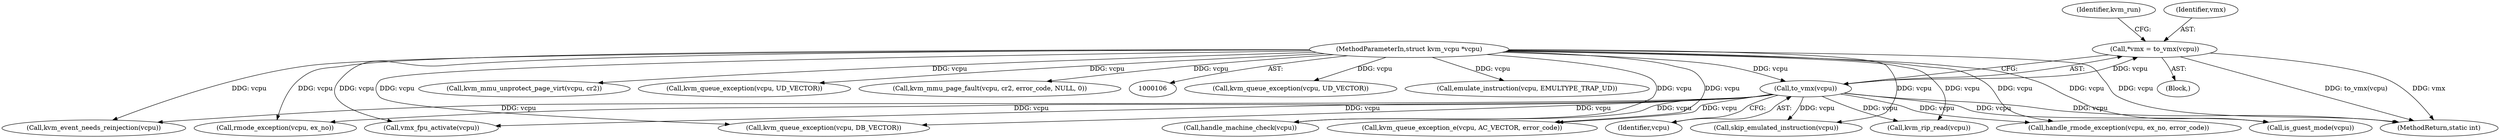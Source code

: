 digraph "0_linux_ef85b67385436ddc1998f45f1d6a210f935b3388@pointer" {
"1000110" [label="(Call,*vmx = to_vmx(vcpu))"];
"1000112" [label="(Call,to_vmx(vcpu))"];
"1000107" [label="(MethodParameterIn,struct kvm_vcpu *vcpu)"];
"1000283" [label="(Call,kvm_event_needs_reinjection(vcpu))"];
"1000153" [label="(Call,vmx_fpu_activate(vcpu))"];
"1000110" [label="(Call,*vmx = to_vmx(vcpu))"];
"1000179" [label="(Call,kvm_queue_exception(vcpu, UD_VECTOR))"];
"1000107" [label="(MethodParameterIn,struct kvm_vcpu *vcpu)"];
"1000172" [label="(Call,emulate_instruction(vcpu, EMULTYPE_TRAP_UD))"];
"1000363" [label="(Call,kvm_queue_exception(vcpu, DB_VECTOR))"];
"1000319" [label="(Call,kvm_queue_exception_e(vcpu, AC_VECTOR, error_code))"];
"1000113" [label="(Identifier,vcpu)"];
"1000112" [label="(Call,to_vmx(vcpu))"];
"1000162" [label="(Call,is_guest_mode(vcpu))"];
"1000116" [label="(Identifier,kvm_run)"];
"1000407" [label="(Call,kvm_rip_read(vcpu))"];
"1000111" [label="(Identifier,vmx)"];
"1000454" [label="(MethodReturn,static int)"];
"1000307" [label="(Call,rmode_exception(vcpu, ex_no))"];
"1000311" [label="(Call,handle_rmode_exception(vcpu, ex_no, error_code))"];
"1000142" [label="(Call,handle_machine_check(vcpu))"];
"1000285" [label="(Call,kvm_mmu_unprotect_page_virt(vcpu, cr2))"];
"1000108" [label="(Block,)"];
"1000361" [label="(Call,skip_emulated_instruction(vcpu))"];
"1000165" [label="(Call,kvm_queue_exception(vcpu, UD_VECTOR))"];
"1000289" [label="(Call,kvm_mmu_page_fault(vcpu, cr2, error_code, NULL, 0))"];
"1000110" -> "1000108"  [label="AST: "];
"1000110" -> "1000112"  [label="CFG: "];
"1000111" -> "1000110"  [label="AST: "];
"1000112" -> "1000110"  [label="AST: "];
"1000116" -> "1000110"  [label="CFG: "];
"1000110" -> "1000454"  [label="DDG: to_vmx(vcpu)"];
"1000110" -> "1000454"  [label="DDG: vmx"];
"1000112" -> "1000110"  [label="DDG: vcpu"];
"1000112" -> "1000113"  [label="CFG: "];
"1000113" -> "1000112"  [label="AST: "];
"1000112" -> "1000454"  [label="DDG: vcpu"];
"1000107" -> "1000112"  [label="DDG: vcpu"];
"1000112" -> "1000142"  [label="DDG: vcpu"];
"1000112" -> "1000153"  [label="DDG: vcpu"];
"1000112" -> "1000162"  [label="DDG: vcpu"];
"1000112" -> "1000283"  [label="DDG: vcpu"];
"1000112" -> "1000307"  [label="DDG: vcpu"];
"1000112" -> "1000311"  [label="DDG: vcpu"];
"1000112" -> "1000319"  [label="DDG: vcpu"];
"1000112" -> "1000361"  [label="DDG: vcpu"];
"1000112" -> "1000363"  [label="DDG: vcpu"];
"1000112" -> "1000407"  [label="DDG: vcpu"];
"1000107" -> "1000106"  [label="AST: "];
"1000107" -> "1000454"  [label="DDG: vcpu"];
"1000107" -> "1000142"  [label="DDG: vcpu"];
"1000107" -> "1000153"  [label="DDG: vcpu"];
"1000107" -> "1000162"  [label="DDG: vcpu"];
"1000107" -> "1000165"  [label="DDG: vcpu"];
"1000107" -> "1000172"  [label="DDG: vcpu"];
"1000107" -> "1000179"  [label="DDG: vcpu"];
"1000107" -> "1000283"  [label="DDG: vcpu"];
"1000107" -> "1000285"  [label="DDG: vcpu"];
"1000107" -> "1000289"  [label="DDG: vcpu"];
"1000107" -> "1000307"  [label="DDG: vcpu"];
"1000107" -> "1000311"  [label="DDG: vcpu"];
"1000107" -> "1000319"  [label="DDG: vcpu"];
"1000107" -> "1000361"  [label="DDG: vcpu"];
"1000107" -> "1000363"  [label="DDG: vcpu"];
"1000107" -> "1000407"  [label="DDG: vcpu"];
}
